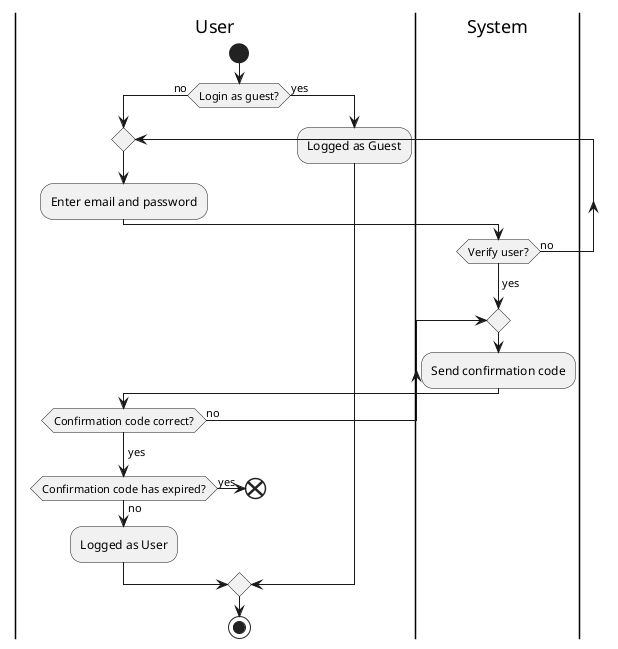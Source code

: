 
@startuml Activity
|User|
start
if(Login as guest?) then(no)
repeat
:Enter email and password;
|System|
repeat while(Verify user?) is (no)
->yes;
repeat
:Send confirmation code;
|User|
  repeatwhile (Confirmation code correct?) is (no)
  ->yes;
  if(Confirmation code has expired?) then(yes)
  end
  else (no)
 :Logged as User;
  endif
  else (yes)
  :Logged as Guest;
  endif
stop
@enduml
